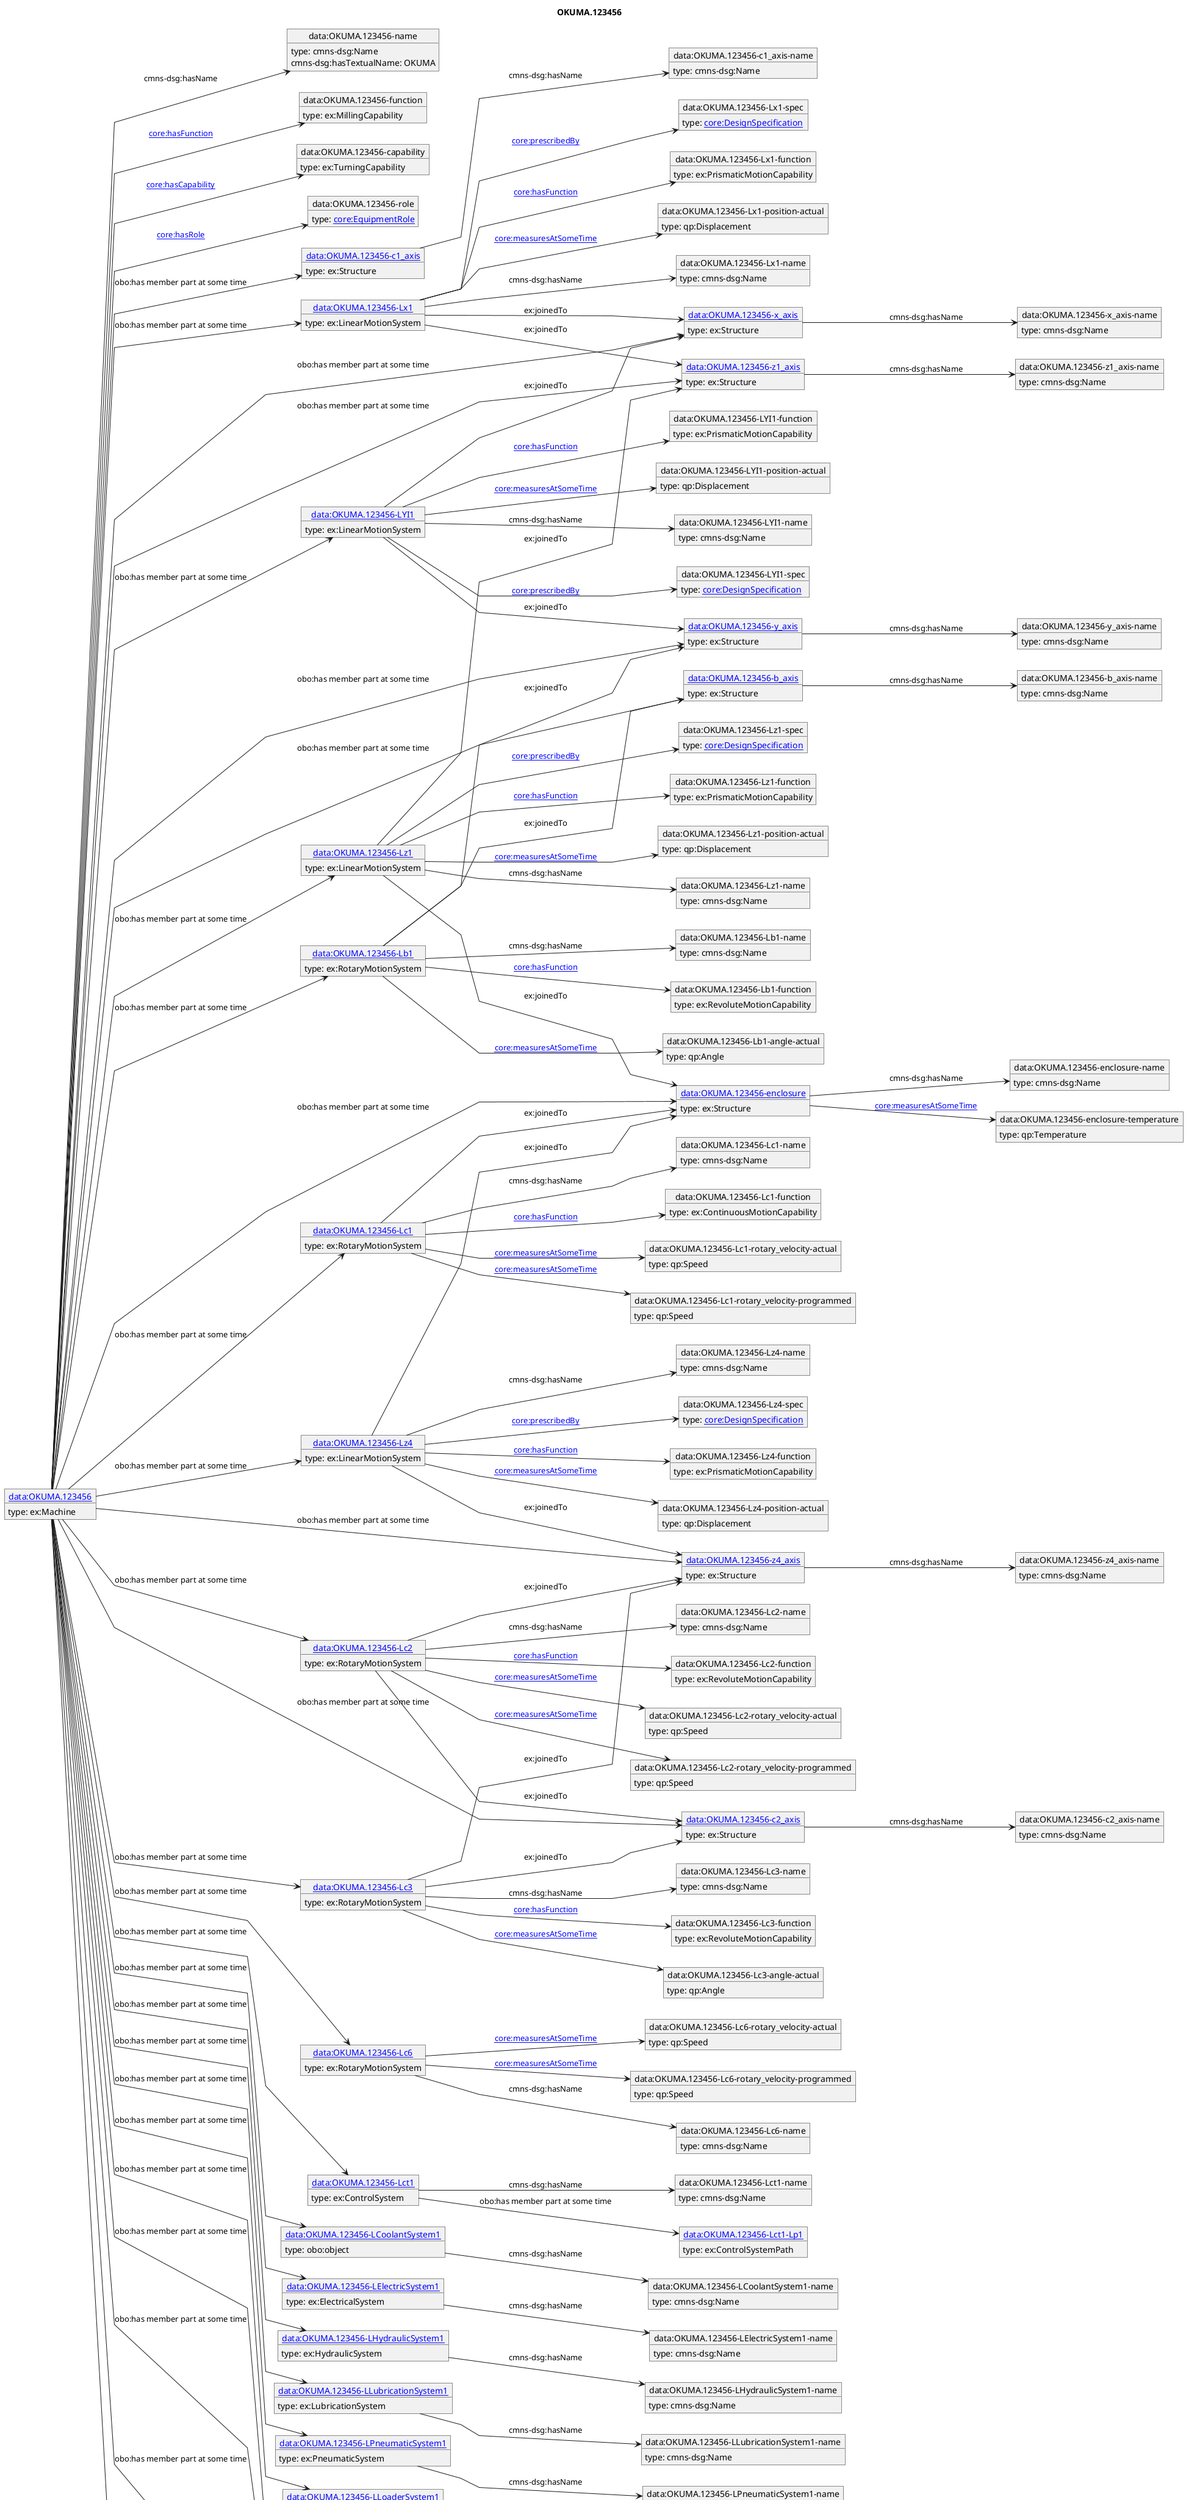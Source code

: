 @startuml
skinparam linetype polyline
left to right direction
title OKUMA.123456
object "[[./OKUMA.123456.html data:OKUMA.123456]]" as o1 {
 type: ex:Machine 
}
object "data:OKUMA.123456-name" as o2 {
 type: cmns-dsg:Name 
}
object "data:OKUMA.123456-function" as o3 {
 type: ex:MillingCapability 
}
object "data:OKUMA.123456-capability" as o4 {
 type: ex:TurningCapability 
}
object "data:OKUMA.123456-role" as o5 {
 type: [[https://spec.industrialontologies.org/ontology/core/Core/EquipmentRole core:EquipmentRole]] 
}
object "[[./OKUMA.123456-x_axis.html data:OKUMA.123456-x_axis]]" as o6 {
 type: ex:Structure 
}
object "data:OKUMA.123456-x_axis-name" as o7 {
 type: cmns-dsg:Name 
}
object "[[./OKUMA.123456-y_axis.html data:OKUMA.123456-y_axis]]" as o8 {
 type: ex:Structure 
}
object "data:OKUMA.123456-y_axis-name" as o9 {
 type: cmns-dsg:Name 
}
object "[[./OKUMA.123456-z1_axis.html data:OKUMA.123456-z1_axis]]" as o10 {
 type: ex:Structure 
}
object "data:OKUMA.123456-z1_axis-name" as o11 {
 type: cmns-dsg:Name 
}
object "[[./OKUMA.123456-z4_axis.html data:OKUMA.123456-z4_axis]]" as o12 {
 type: ex:Structure 
}
object "data:OKUMA.123456-z4_axis-name" as o13 {
 type: cmns-dsg:Name 
}
object "[[./OKUMA.123456-b_axis.html data:OKUMA.123456-b_axis]]" as o14 {
 type: ex:Structure 
}
object "data:OKUMA.123456-b_axis-name" as o15 {
 type: cmns-dsg:Name 
}
object "[[./OKUMA.123456-c1_axis.html data:OKUMA.123456-c1_axis]]" as o16 {
 type: ex:Structure 
}
object "data:OKUMA.123456-c1_axis-name" as o17 {
 type: cmns-dsg:Name 
}
object "[[./OKUMA.123456-c2_axis.html data:OKUMA.123456-c2_axis]]" as o18 {
 type: ex:Structure 
}
object "data:OKUMA.123456-c2_axis-name" as o19 {
 type: cmns-dsg:Name 
}
object "[[./OKUMA.123456-Lx1.html data:OKUMA.123456-Lx1]]" as o20 {
 type: ex:LinearMotionSystem 
}
object "data:OKUMA.123456-Lx1-name" as o21 {
 type: cmns-dsg:Name 
}
object "data:OKUMA.123456-Lx1-spec" as o22 {
 type: [[https://spec.industrialontologies.org/ontology/core/Core/DesignSpecification core:DesignSpecification]] 
}
object "data:OKUMA.123456-Lx1-function" as o23 {
 type: ex:PrismaticMotionCapability 
}
object "data:OKUMA.123456-Lx1-position-actual" as o24 {
 type: qp:Displacement 
}
object "[[./OKUMA.123456-LYI1.html data:OKUMA.123456-LYI1]]" as o25 {
 type: ex:LinearMotionSystem 
}
object "data:OKUMA.123456-LYI1-name" as o26 {
 type: cmns-dsg:Name 
}
object "data:OKUMA.123456-LYI1-spec" as o27 {
 type: [[https://spec.industrialontologies.org/ontology/core/Core/DesignSpecification core:DesignSpecification]] 
}
object "data:OKUMA.123456-LYI1-function" as o28 {
 type: ex:PrismaticMotionCapability 
}
object "data:OKUMA.123456-LYI1-position-actual" as o29 {
 type: qp:Displacement 
}
object "[[./OKUMA.123456-Lz1.html data:OKUMA.123456-Lz1]]" as o30 {
 type: ex:LinearMotionSystem 
}
object "data:OKUMA.123456-Lz1-name" as o31 {
 type: cmns-dsg:Name 
}
object "data:OKUMA.123456-Lz1-spec" as o32 {
 type: [[https://spec.industrialontologies.org/ontology/core/Core/DesignSpecification core:DesignSpecification]] 
}
object "[[./OKUMA.123456-enclosure.html data:OKUMA.123456-enclosure]]" as o33 {
 type: ex:Structure 
}
object "data:OKUMA.123456-Lz1-function" as o34 {
 type: ex:PrismaticMotionCapability 
}
object "data:OKUMA.123456-Lz1-position-actual" as o35 {
 type: qp:Displacement 
}
object "[[./OKUMA.123456-Lb1.html data:OKUMA.123456-Lb1]]" as o36 {
 type: ex:RotaryMotionSystem 
}
object "data:OKUMA.123456-Lb1-name" as o37 {
 type: cmns-dsg:Name 
}
object "data:OKUMA.123456-Lb1-function" as o38 {
 type: ex:RevoluteMotionCapability 
}
object "data:OKUMA.123456-Lb1-angle-actual" as o39 {
 type: qp:Angle 
}
object "[[./OKUMA.123456-Lc1.html data:OKUMA.123456-Lc1]]" as o40 {
 type: ex:RotaryMotionSystem 
}
object "data:OKUMA.123456-Lc1-name" as o41 {
 type: cmns-dsg:Name 
}
object "data:OKUMA.123456-Lc1-function" as o42 {
 type: ex:ContinuousMotionCapability 
}
object "data:OKUMA.123456-Lc1-rotary_velocity-actual" as o43 {
 type: qp:Speed 
}
object "data:OKUMA.123456-Lc1-rotary_velocity-programmed" as o44 {
 type: qp:Speed 
}
object "[[./OKUMA.123456-Lz4.html data:OKUMA.123456-Lz4]]" as o45 {
 type: ex:LinearMotionSystem 
}
object "data:OKUMA.123456-Lz4-name" as o46 {
 type: cmns-dsg:Name 
}
object "data:OKUMA.123456-Lz4-spec" as o47 {
 type: [[https://spec.industrialontologies.org/ontology/core/Core/DesignSpecification core:DesignSpecification]] 
}
object "data:OKUMA.123456-Lz4-function" as o48 {
 type: ex:PrismaticMotionCapability 
}
object "data:OKUMA.123456-Lz4-position-actual" as o49 {
 type: qp:Displacement 
}
object "[[./OKUMA.123456-Lc2.html data:OKUMA.123456-Lc2]]" as o50 {
 type: ex:RotaryMotionSystem 
}
object "data:OKUMA.123456-Lc2-name" as o51 {
 type: cmns-dsg:Name 
}
object "data:OKUMA.123456-Lc2-function" as o52 {
 type: ex:RevoluteMotionCapability 
}
object "data:OKUMA.123456-Lc2-rotary_velocity-actual" as o53 {
 type: qp:Speed 
}
object "data:OKUMA.123456-Lc2-rotary_velocity-programmed" as o54 {
 type: qp:Speed 
}
object "[[./OKUMA.123456-Lc3.html data:OKUMA.123456-Lc3]]" as o55 {
 type: ex:RotaryMotionSystem 
}
object "data:OKUMA.123456-Lc3-name" as o56 {
 type: cmns-dsg:Name 
}
object "data:OKUMA.123456-Lc3-function" as o57 {
 type: ex:RevoluteMotionCapability 
}
object "data:OKUMA.123456-Lc3-angle-actual" as o58 {
 type: qp:Angle 
}
object "[[./OKUMA.123456-Lc6.html data:OKUMA.123456-Lc6]]" as o59 {
 type: ex:RotaryMotionSystem 
}
object "data:OKUMA.123456-Lc6-name" as o60 {
 type: cmns-dsg:Name 
}
object "data:OKUMA.123456-Lc6-rotary_velocity-actual" as o61 {
 type: qp:Speed 
}
object "data:OKUMA.123456-Lc6-rotary_velocity-programmed" as o62 {
 type: qp:Speed 
}
object "[[./OKUMA.123456-Lct1.html data:OKUMA.123456-Lct1]]" as o63 {
 type: ex:ControlSystem 
}
object "data:OKUMA.123456-Lct1-name" as o64 {
 type: cmns-dsg:Name 
}
object "[[./OKUMA.123456-Lct1-Lp1.html data:OKUMA.123456-Lct1-Lp1]]" as o65 {
 type: ex:ControlSystemPath 
}
object "[[./OKUMA.123456-LCoolantSystem1.html data:OKUMA.123456-LCoolantSystem1]]" as o66 {
 type: obo:object 
}
object "data:OKUMA.123456-LCoolantSystem1-name" as o67 {
 type: cmns-dsg:Name 
}
object "[[./OKUMA.123456-LElectricSystem1.html data:OKUMA.123456-LElectricSystem1]]" as o68 {
 type: ex:ElectricalSystem 
}
object "data:OKUMA.123456-LElectricSystem1-name" as o69 {
 type: cmns-dsg:Name 
}
object "[[./OKUMA.123456-LHydraulicSystem1.html data:OKUMA.123456-LHydraulicSystem1]]" as o70 {
 type: ex:HydraulicSystem 
}
object "data:OKUMA.123456-LHydraulicSystem1-name" as o71 {
 type: cmns-dsg:Name 
}
object "[[./OKUMA.123456-LLubricationSystem1.html data:OKUMA.123456-LLubricationSystem1]]" as o72 {
 type: ex:LubricationSystem 
}
object "data:OKUMA.123456-LLubricationSystem1-name" as o73 {
 type: cmns-dsg:Name 
}
object "[[./OKUMA.123456-LPneumaticSystem1.html data:OKUMA.123456-LPneumaticSystem1]]" as o74 {
 type: ex:PneumaticSystem 
}
object "data:OKUMA.123456-LPneumaticSystem1-name" as o75 {
 type: cmns-dsg:Name 
}
object "[[./OKUMA.123456-LLoaderSystem1.html data:OKUMA.123456-LLoaderSystem1]]" as o76 {
 type: obo:object 
}
object "data:OKUMA.123456-LLoaderSystem1-name" as o77 {
 type: cmns-dsg:Name 
}
object "[[./OKUMA.123456-LWasteDisposalSystem1.html data:OKUMA.123456-LWasteDisposalSystem1]]" as o78 {
 type: obo:object 
}
object "data:OKUMA.123456-LWasteDisposalSystem1-name" as o79 {
 type: cmns-dsg:Name 
}
object "[[./OKUMA.123456-LToolingDeliverySystem1.html data:OKUMA.123456-LToolingDeliverySystem1]]" as o80 {
 type: obo:object 
}
object "data:OKUMA.123456-LToolingDeliverySystem1-name" as o81 {
 type: cmns-dsg:Name 
}
object "[[./OKUMA.123456-LBarFeederSystem1.html data:OKUMA.123456-LBarFeederSystem1]]" as o82 {
 type: obo:object 
}
object "data:OKUMA.123456-LBarFeederSystem1-name" as o83 {
 type: cmns-dsg:Name 
}
object "[[./OKUMA.123456-personnel.html data:OKUMA.123456-personnel]]" as o84 {
 type: [[https://spec.industrialontologies.org/ontology/core/Core/Person core:Person]] 
}
object "data:OKUMA.123456-personnel-name" as o85 {
 type: cmns-dsg:Name 
}
object "data:OKUMA.123456-enclosure-name" as o86 {
 type: cmns-dsg:Name 
}
object "data:OKUMA.123456-enclosure-temperature" as o87 {
 type: qp:Temperature 
}
o1 --> o2 : cmns-dsg:hasName
o2 : cmns-dsg:hasTextualName: OKUMA
o1 --> o3 : [[https://spec.industrialontologies.org/ontology/core/Core/hasFunction core:hasFunction]]
o1 --> o4 : [[https://spec.industrialontologies.org/ontology/core/Core/hasCapability core:hasCapability]]
o1 --> o5 : [[https://spec.industrialontologies.org/ontology/core/Core/hasRole core:hasRole]]
o1 --> o6 : obo:has member part at some time
o6 --> o7 : cmns-dsg:hasName
o1 --> o8 : obo:has member part at some time
o8 --> o9 : cmns-dsg:hasName
o1 --> o10 : obo:has member part at some time
o10 --> o11 : cmns-dsg:hasName
o1 --> o12 : obo:has member part at some time
o12 --> o13 : cmns-dsg:hasName
o1 --> o14 : obo:has member part at some time
o14 --> o15 : cmns-dsg:hasName
o1 --> o16 : obo:has member part at some time
o16 --> o17 : cmns-dsg:hasName
o1 --> o18 : obo:has member part at some time
o18 --> o19 : cmns-dsg:hasName
o1 --> o20 : obo:has member part at some time
o20 --> o21 : cmns-dsg:hasName
o20 --> o22 : [[https://spec.industrialontologies.org/ontology/core/Core/prescribedBy core:prescribedBy]]
o20 --> o10 : ex:joinedTo
o20 --> o6 : ex:joinedTo
o20 --> o23 : [[https://spec.industrialontologies.org/ontology/core/Core/hasFunction core:hasFunction]]
o20 --> o24 : [[https://spec.industrialontologies.org/ontology/core/Core/measuresAtSomeTime core:measuresAtSomeTime]]
o1 --> o25 : obo:has member part at some time
o25 --> o26 : cmns-dsg:hasName
o25 --> o27 : [[https://spec.industrialontologies.org/ontology/core/Core/prescribedBy core:prescribedBy]]
o25 --> o6 : ex:joinedTo
o25 --> o8 : ex:joinedTo
o25 --> o28 : [[https://spec.industrialontologies.org/ontology/core/Core/hasFunction core:hasFunction]]
o25 --> o29 : [[https://spec.industrialontologies.org/ontology/core/Core/measuresAtSomeTime core:measuresAtSomeTime]]
o1 --> o30 : obo:has member part at some time
o30 --> o31 : cmns-dsg:hasName
o30 --> o32 : [[https://spec.industrialontologies.org/ontology/core/Core/prescribedBy core:prescribedBy]]
o30 --> o33 : ex:joinedTo
o30 --> o10 : ex:joinedTo
o30 --> o34 : [[https://spec.industrialontologies.org/ontology/core/Core/hasFunction core:hasFunction]]
o30 --> o35 : [[https://spec.industrialontologies.org/ontology/core/Core/measuresAtSomeTime core:measuresAtSomeTime]]
o1 --> o36 : obo:has member part at some time
o36 --> o37 : cmns-dsg:hasName
o36 --> o8 : ex:joinedTo
o36 --> o14 : ex:joinedTo
o36 --> o38 : [[https://spec.industrialontologies.org/ontology/core/Core/hasFunction core:hasFunction]]
o36 --> o39 : [[https://spec.industrialontologies.org/ontology/core/Core/measuresAtSomeTime core:measuresAtSomeTime]]
o1 --> o40 : obo:has member part at some time
o40 --> o41 : cmns-dsg:hasName
o40 --> o33 : ex:joinedTo
o40 --> o42 : [[https://spec.industrialontologies.org/ontology/core/Core/hasFunction core:hasFunction]]
o40 --> o43 : [[https://spec.industrialontologies.org/ontology/core/Core/measuresAtSomeTime core:measuresAtSomeTime]]
o40 --> o44 : [[https://spec.industrialontologies.org/ontology/core/Core/measuresAtSomeTime core:measuresAtSomeTime]]
o1 --> o45 : obo:has member part at some time
o45 --> o46 : cmns-dsg:hasName
o45 --> o47 : [[https://spec.industrialontologies.org/ontology/core/Core/prescribedBy core:prescribedBy]]
o45 --> o33 : ex:joinedTo
o45 --> o12 : ex:joinedTo
o45 --> o48 : [[https://spec.industrialontologies.org/ontology/core/Core/hasFunction core:hasFunction]]
o45 --> o49 : [[https://spec.industrialontologies.org/ontology/core/Core/measuresAtSomeTime core:measuresAtSomeTime]]
o1 --> o50 : obo:has member part at some time
o50 --> o51 : cmns-dsg:hasName
o50 --> o12 : ex:joinedTo
o50 --> o18 : ex:joinedTo
o50 --> o52 : [[https://spec.industrialontologies.org/ontology/core/Core/hasFunction core:hasFunction]]
o50 --> o53 : [[https://spec.industrialontologies.org/ontology/core/Core/measuresAtSomeTime core:measuresAtSomeTime]]
o50 --> o54 : [[https://spec.industrialontologies.org/ontology/core/Core/measuresAtSomeTime core:measuresAtSomeTime]]
o1 --> o55 : obo:has member part at some time
o55 --> o56 : cmns-dsg:hasName
o55 --> o12 : ex:joinedTo
o55 --> o18 : ex:joinedTo
o55 --> o57 : [[https://spec.industrialontologies.org/ontology/core/Core/hasFunction core:hasFunction]]
o55 --> o58 : [[https://spec.industrialontologies.org/ontology/core/Core/measuresAtSomeTime core:measuresAtSomeTime]]
o1 --> o59 : obo:has member part at some time
o59 --> o60 : cmns-dsg:hasName
o59 --> o61 : [[https://spec.industrialontologies.org/ontology/core/Core/measuresAtSomeTime core:measuresAtSomeTime]]
o59 --> o62 : [[https://spec.industrialontologies.org/ontology/core/Core/measuresAtSomeTime core:measuresAtSomeTime]]
o1 --> o63 : obo:has member part at some time
o63 --> o64 : cmns-dsg:hasName
o63 --> o65 : obo:has member part at some time
o1 --> o66 : obo:has member part at some time
o66 --> o67 : cmns-dsg:hasName
o1 --> o68 : obo:has member part at some time
o68 --> o69 : cmns-dsg:hasName
o1 --> o70 : obo:has member part at some time
o70 --> o71 : cmns-dsg:hasName
o1 --> o72 : obo:has member part at some time
o72 --> o73 : cmns-dsg:hasName
o1 --> o74 : obo:has member part at some time
o74 --> o75 : cmns-dsg:hasName
o1 --> o76 : obo:has member part at some time
o76 --> o77 : cmns-dsg:hasName
o1 --> o78 : obo:has member part at some time
o78 --> o79 : cmns-dsg:hasName
o1 --> o80 : obo:has member part at some time
o80 --> o81 : cmns-dsg:hasName
o1 --> o82 : obo:has member part at some time
o82 --> o83 : cmns-dsg:hasName
o1 --> o84 : obo:has member part at some time
o84 --> o85 : cmns-dsg:hasName
o1 --> o33 : obo:has member part at some time
o33 --> o86 : cmns-dsg:hasName
o33 --> o87 : [[https://spec.industrialontologies.org/ontology/core/Core/measuresAtSomeTime core:measuresAtSomeTime]]
@enduml
